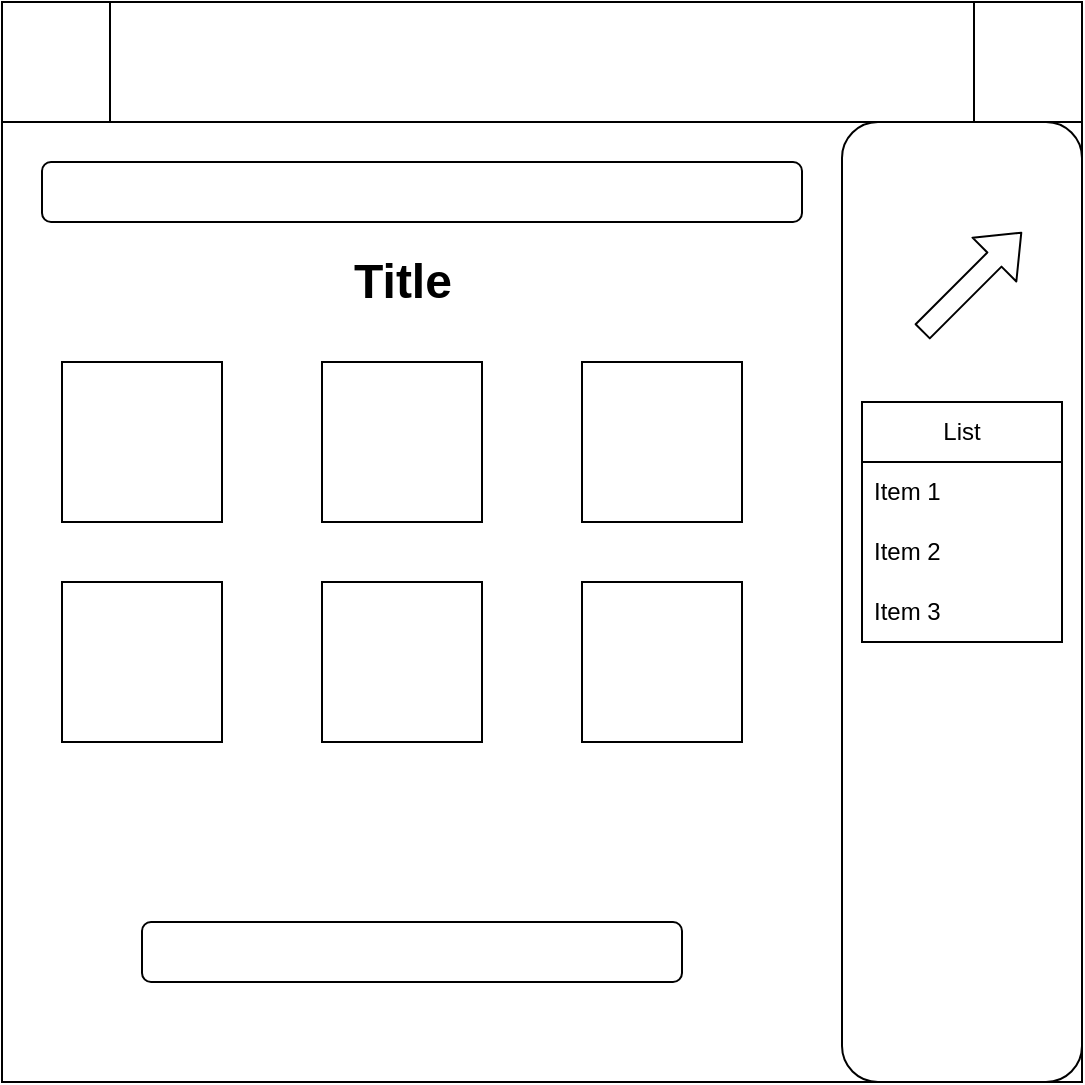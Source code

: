 <mxfile>
    <diagram id="_sKK2UwzpJbQZBueO74u" name="Page-1">
        <mxGraphModel dx="758" dy="571" grid="1" gridSize="10" guides="1" tooltips="1" connect="1" arrows="1" fold="1" page="1" pageScale="1" pageWidth="850" pageHeight="1100" math="0" shadow="0">
            <root>
                <mxCell id="0"/>
                <mxCell id="1" parent="0"/>
                <mxCell id="2" value="" style="whiteSpace=wrap;html=1;aspect=fixed;" vertex="1" parent="1">
                    <mxGeometry x="110" y="20" width="540" height="540" as="geometry"/>
                </mxCell>
                <mxCell id="4" value="" style="shape=process;whiteSpace=wrap;html=1;backgroundOutline=1;" vertex="1" parent="1">
                    <mxGeometry x="110" y="20" width="540" height="60" as="geometry"/>
                </mxCell>
                <mxCell id="6" value="Title" style="text;strokeColor=none;fillColor=none;html=1;fontSize=24;fontStyle=1;verticalAlign=middle;align=center;" vertex="1" parent="1">
                    <mxGeometry x="260" y="140" width="100" height="40" as="geometry"/>
                </mxCell>
                <mxCell id="7" value="" style="whiteSpace=wrap;html=1;aspect=fixed;" vertex="1" parent="1">
                    <mxGeometry x="140" y="200" width="80" height="80" as="geometry"/>
                </mxCell>
                <mxCell id="8" value="" style="whiteSpace=wrap;html=1;aspect=fixed;" vertex="1" parent="1">
                    <mxGeometry x="270" y="200" width="80" height="80" as="geometry"/>
                </mxCell>
                <mxCell id="9" value="" style="whiteSpace=wrap;html=1;aspect=fixed;" vertex="1" parent="1">
                    <mxGeometry x="400" y="200" width="80" height="80" as="geometry"/>
                </mxCell>
                <mxCell id="10" value="" style="whiteSpace=wrap;html=1;aspect=fixed;" vertex="1" parent="1">
                    <mxGeometry x="400" y="310" width="80" height="80" as="geometry"/>
                </mxCell>
                <mxCell id="11" value="" style="whiteSpace=wrap;html=1;aspect=fixed;" vertex="1" parent="1">
                    <mxGeometry x="140" y="310" width="80" height="80" as="geometry"/>
                </mxCell>
                <mxCell id="12" value="" style="whiteSpace=wrap;html=1;aspect=fixed;" vertex="1" parent="1">
                    <mxGeometry x="270" y="310" width="80" height="80" as="geometry"/>
                </mxCell>
                <mxCell id="13" value="" style="rounded=1;whiteSpace=wrap;html=1;" vertex="1" parent="1">
                    <mxGeometry x="530" y="80" width="120" height="480" as="geometry"/>
                </mxCell>
                <mxCell id="14" value="" style="rounded=1;whiteSpace=wrap;html=1;" vertex="1" parent="1">
                    <mxGeometry x="180" y="480" width="270" height="30" as="geometry"/>
                </mxCell>
                <mxCell id="15" value="" style="rounded=1;whiteSpace=wrap;html=1;" vertex="1" parent="1">
                    <mxGeometry x="130" y="100" width="380" height="30" as="geometry"/>
                </mxCell>
                <mxCell id="16" value="List" style="swimlane;fontStyle=0;childLayout=stackLayout;horizontal=1;startSize=30;horizontalStack=0;resizeParent=1;resizeParentMax=0;resizeLast=0;collapsible=1;marginBottom=0;whiteSpace=wrap;html=1;" vertex="1" parent="1">
                    <mxGeometry x="540" y="220" width="100" height="120" as="geometry"/>
                </mxCell>
                <mxCell id="17" value="Item 1" style="text;strokeColor=none;fillColor=none;align=left;verticalAlign=middle;spacingLeft=4;spacingRight=4;overflow=hidden;points=[[0,0.5],[1,0.5]];portConstraint=eastwest;rotatable=0;whiteSpace=wrap;html=1;" vertex="1" parent="16">
                    <mxGeometry y="30" width="100" height="30" as="geometry"/>
                </mxCell>
                <mxCell id="18" value="Item 2" style="text;strokeColor=none;fillColor=none;align=left;verticalAlign=middle;spacingLeft=4;spacingRight=4;overflow=hidden;points=[[0,0.5],[1,0.5]];portConstraint=eastwest;rotatable=0;whiteSpace=wrap;html=1;" vertex="1" parent="16">
                    <mxGeometry y="60" width="100" height="30" as="geometry"/>
                </mxCell>
                <mxCell id="19" value="Item 3" style="text;strokeColor=none;fillColor=none;align=left;verticalAlign=middle;spacingLeft=4;spacingRight=4;overflow=hidden;points=[[0,0.5],[1,0.5]];portConstraint=eastwest;rotatable=0;whiteSpace=wrap;html=1;" vertex="1" parent="16">
                    <mxGeometry y="90" width="100" height="30" as="geometry"/>
                </mxCell>
                <mxCell id="20" value="" style="shape=flexArrow;endArrow=classic;html=1;" edge="1" parent="1">
                    <mxGeometry width="50" height="50" relative="1" as="geometry">
                        <mxPoint x="570" y="185" as="sourcePoint"/>
                        <mxPoint x="620" y="135" as="targetPoint"/>
                    </mxGeometry>
                </mxCell>
            </root>
        </mxGraphModel>
    </diagram>
</mxfile>